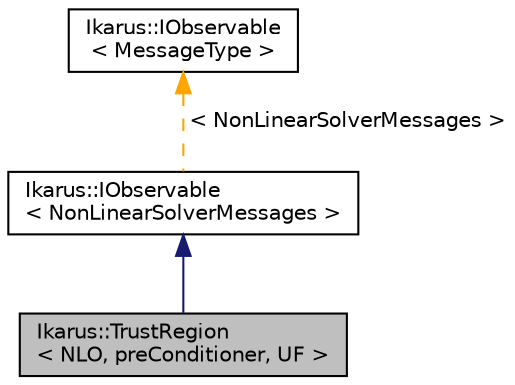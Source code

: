 digraph "Ikarus::TrustRegion&lt; NLO, preConditioner, UF &gt;"
{
 // LATEX_PDF_SIZE
  edge [fontname="Helvetica",fontsize="10",labelfontname="Helvetica",labelfontsize="10"];
  node [fontname="Helvetica",fontsize="10",shape=record];
  Node1 [label="Ikarus::TrustRegion\l\< NLO, preConditioner, UF \>",height=0.2,width=0.4,color="black", fillcolor="grey75", style="filled", fontcolor="black",tooltip="Trust Region solver for non-linear optimization problems."];
  Node2 -> Node1 [dir="back",color="midnightblue",fontsize="10",style="solid"];
  Node2 [label="Ikarus::IObservable\l\< NonLinearSolverMessages \>",height=0.2,width=0.4,color="black", fillcolor="white", style="filled",URL="$a01600.html",tooltip=" "];
  Node3 -> Node2 [dir="back",color="orange",fontsize="10",style="dashed",label=" \< NonLinearSolverMessages \>" ];
  Node3 [label="Ikarus::IObservable\l\< MessageType \>",height=0.2,width=0.4,color="black", fillcolor="white", style="filled",URL="$a01600.html",tooltip="Generic observable interface for the Observer design pattern. See  for a description of the design pa..."];
}
